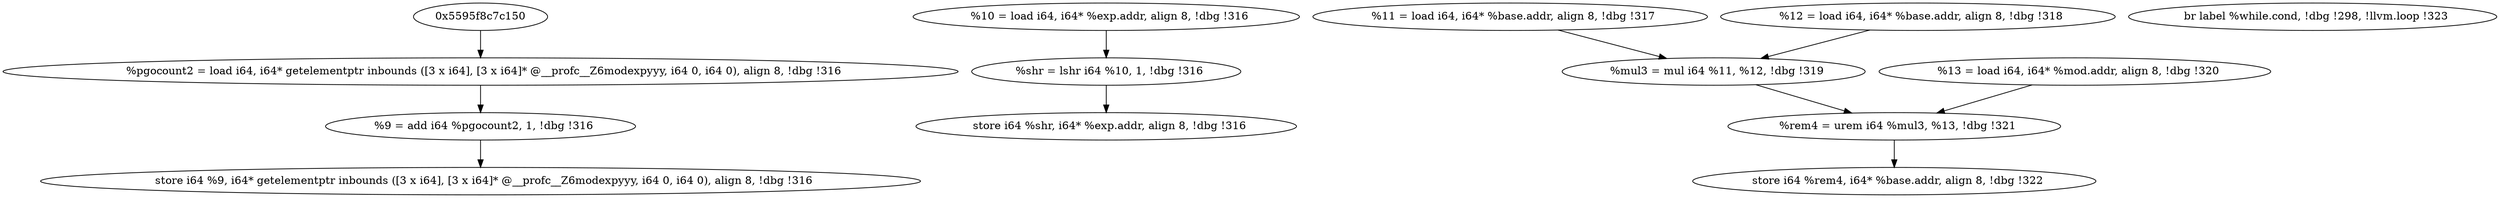 digraph DDG {
  "0x5595f8c7c840" [label="  %pgocount2 = load i64, i64* getelementptr inbounds ([3 x i64], [3 x i64]* @__profc__Z6modexpyyy, i64 0, i64 0), align 8, !dbg !316"];
  "0x5595f8c7c900" [label="  %9 = add i64 %pgocount2, 1, !dbg !316"];
  "0x5595f8c7c990" [label="  store i64 %9, i64* getelementptr inbounds ([3 x i64], [3 x i64]* @__profc__Z6modexpyyy, i64 0, i64 0), align 8, !dbg !316"];
  "0x5595f8c7ca00" [label="  %10 = load i64, i64* %exp.addr, align 8, !dbg !316"];
  "0x5595f8c7ca90" [label="  %shr = lshr i64 %10, 1, !dbg !316"];
  "0x5595f8c7cb20" [label="  store i64 %shr, i64* %exp.addr, align 8, !dbg !316"];
  "0x5595f8c7cb90" [label="  %11 = load i64, i64* %base.addr, align 8, !dbg !317"];
  "0x5595f8c7cc30" [label="  %12 = load i64, i64* %base.addr, align 8, !dbg !318"];
  "0x5595f8c7ccf0" [label="  %mul3 = mul i64 %11, %12, !dbg !319"];
  "0x5595f8c7cd90" [label="  %13 = load i64, i64* %mod.addr, align 8, !dbg !320"];
  "0x5595f8c7ce50" [label="  %rem4 = urem i64 %mul3, %13, !dbg !321"];
  "0x5595f8c7cf10" [label="  store i64 %rem4, i64* %base.addr, align 8, !dbg !322"];
  "0x5595f8c7cfb0" [label="  br label %while.cond, !dbg !298, !llvm.loop !323"];
  "0x5595f8c7c150" -> "0x5595f8c7c840";
  "0x5595f8c7c840" -> "0x5595f8c7c900";
  "0x5595f8c7c900" -> "0x5595f8c7c990";
  "0x5595f8c7ca00" -> "0x5595f8c7ca90";
  "0x5595f8c7ca90" -> "0x5595f8c7cb20";
  "0x5595f8c7cb90" -> "0x5595f8c7ccf0";
  "0x5595f8c7cc30" -> "0x5595f8c7ccf0";
  "0x5595f8c7ccf0" -> "0x5595f8c7ce50";
  "0x5595f8c7cd90" -> "0x5595f8c7ce50";
  "0x5595f8c7ce50" -> "0x5595f8c7cf10";
}
